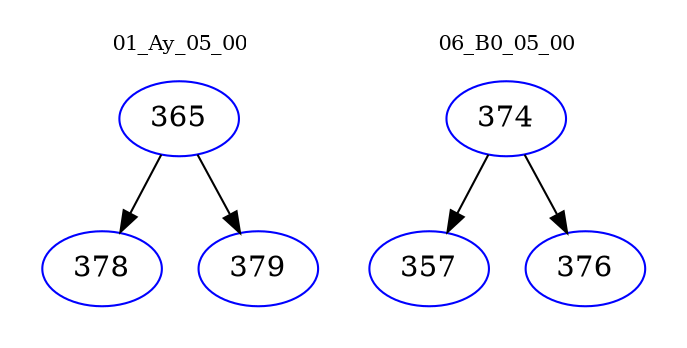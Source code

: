 digraph{
subgraph cluster_0 {
color = white
label = "01_Ay_05_00";
fontsize=10;
T0_365 [label="365", color="blue"]
T0_365 -> T0_378 [color="black"]
T0_378 [label="378", color="blue"]
T0_365 -> T0_379 [color="black"]
T0_379 [label="379", color="blue"]
}
subgraph cluster_1 {
color = white
label = "06_B0_05_00";
fontsize=10;
T1_374 [label="374", color="blue"]
T1_374 -> T1_357 [color="black"]
T1_357 [label="357", color="blue"]
T1_374 -> T1_376 [color="black"]
T1_376 [label="376", color="blue"]
}
}
